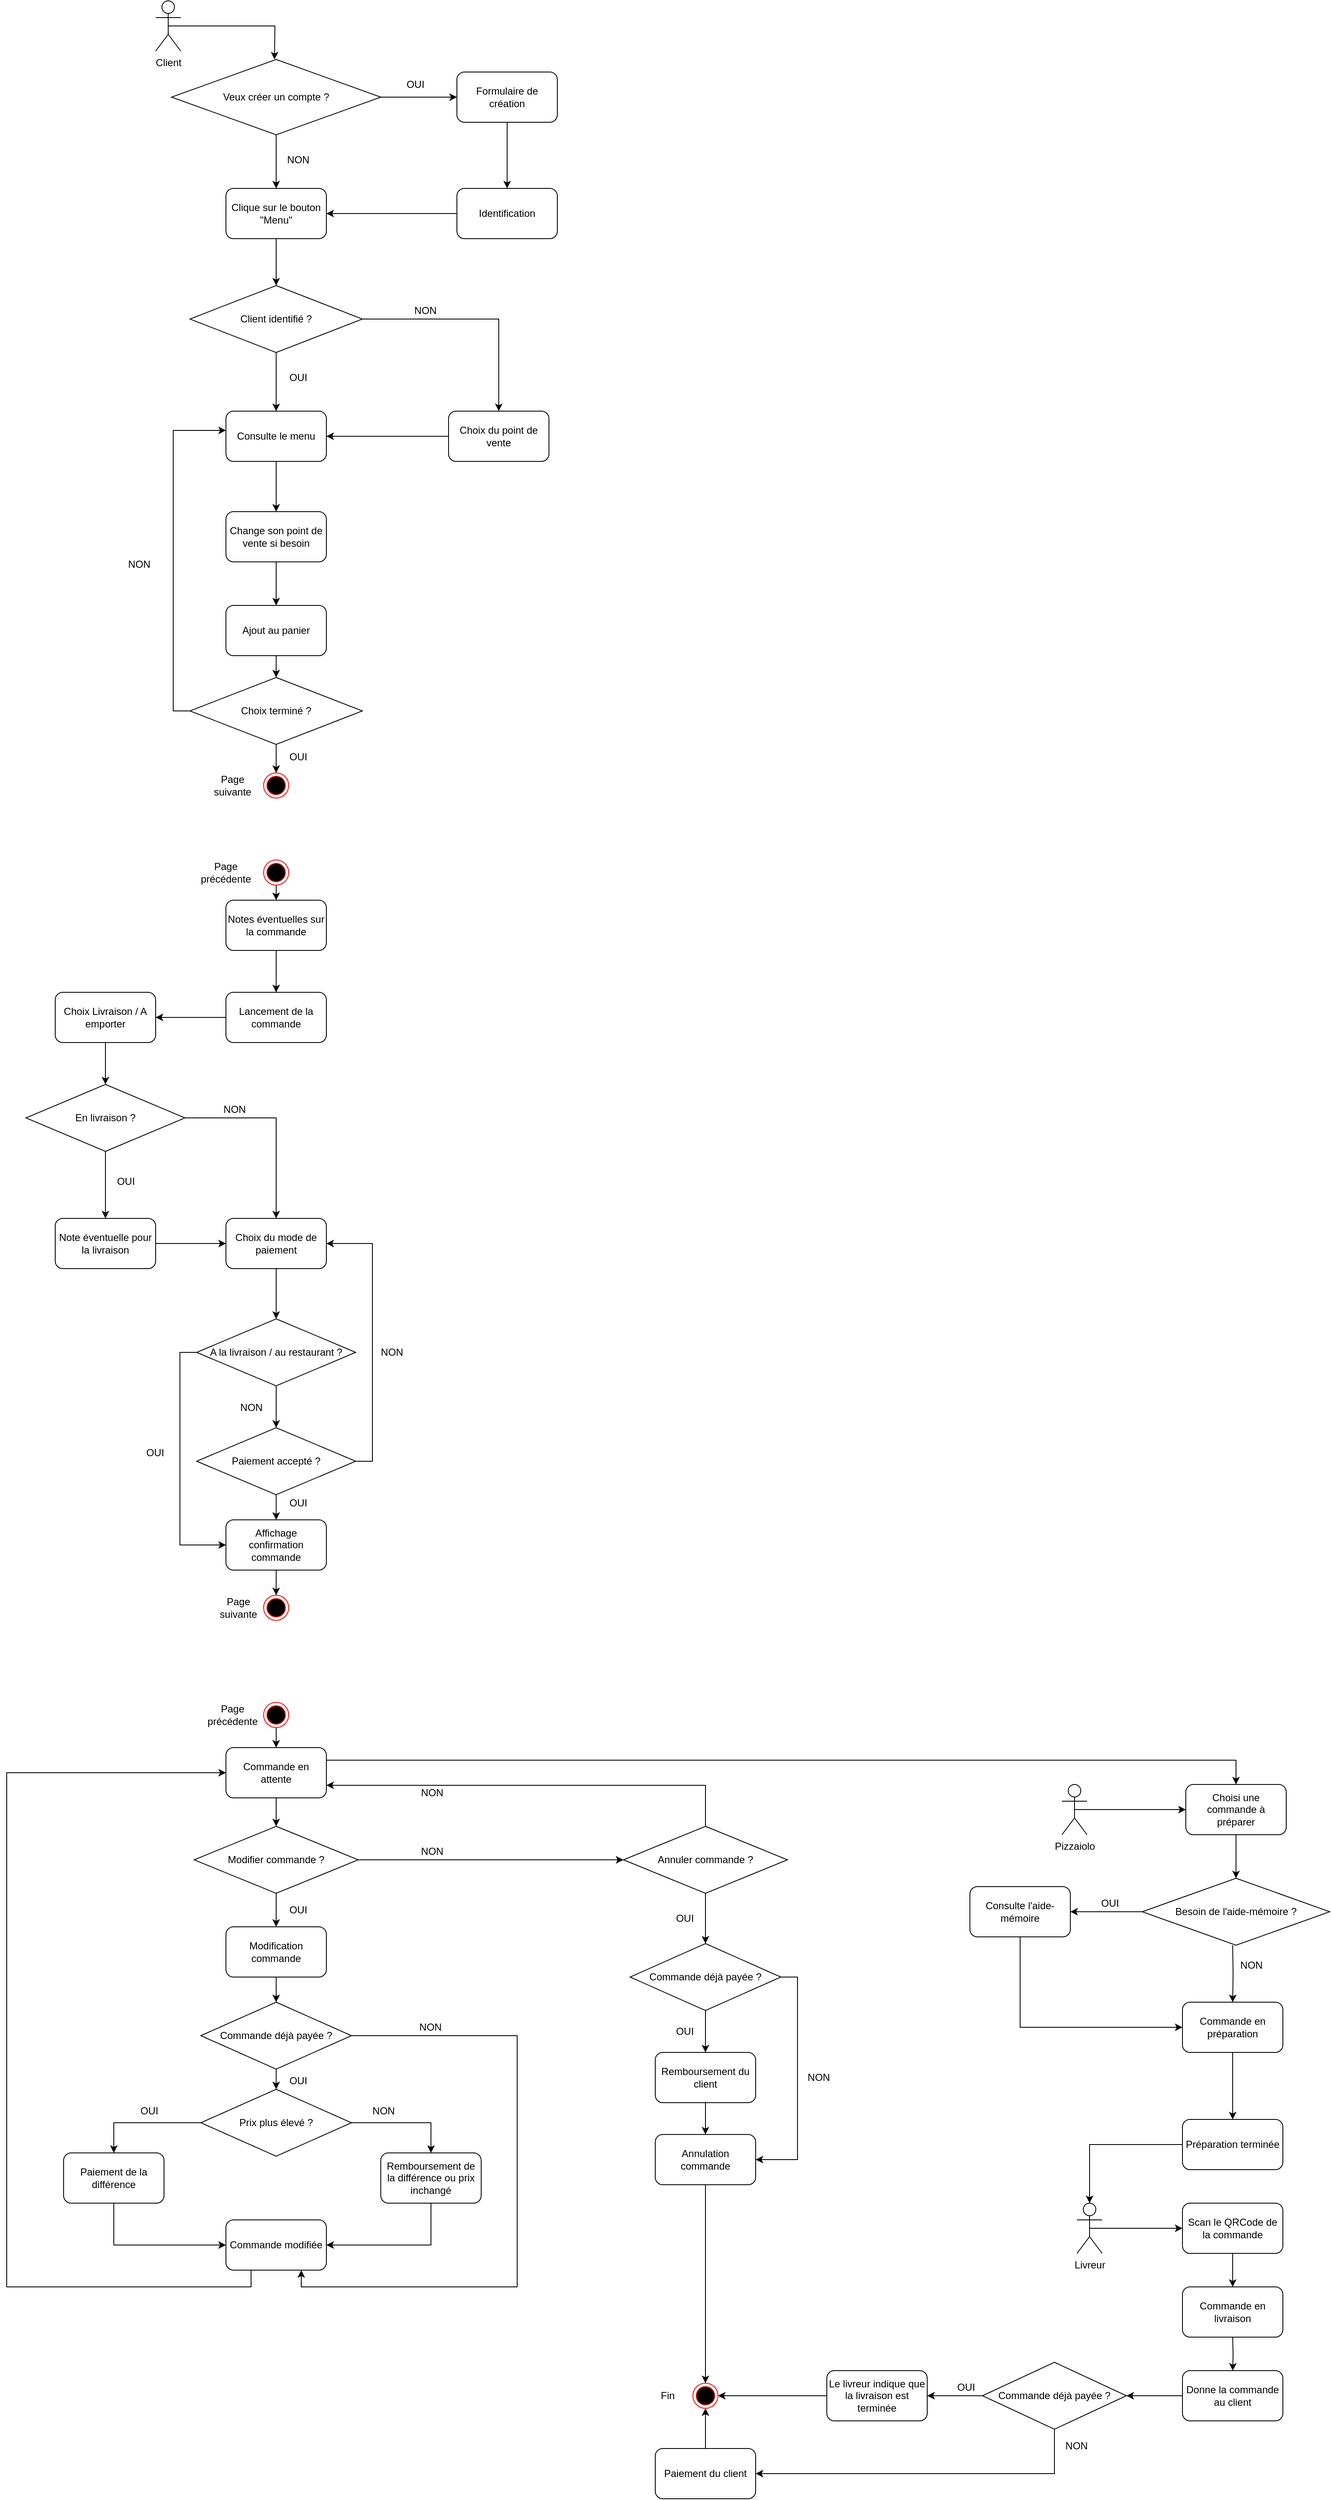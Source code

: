 <mxfile version="17.4.6" type="device"><diagram id="n0IiUN6rWZhKRWl7PbpP" name="Page-1"><mxGraphModel dx="1678" dy="2103" grid="1" gridSize="10" guides="1" tooltips="1" connect="1" arrows="1" fold="1" page="1" pageScale="1" pageWidth="827" pageHeight="1169" math="0" shadow="0"><root><mxCell id="0"/><mxCell id="1" parent="0"/><mxCell id="e_oXtsIyOzYuFIRw9-qw-7" style="edgeStyle=orthogonalEdgeStyle;rounded=0;orthogonalLoop=1;jettySize=auto;html=1;exitX=1;exitY=0.5;exitDx=0;exitDy=0;" edge="1" parent="1" source="e_oXtsIyOzYuFIRw9-qw-2" target="e_oXtsIyOzYuFIRw9-qw-6"><mxGeometry relative="1" as="geometry"/></mxCell><mxCell id="e_oXtsIyOzYuFIRw9-qw-274" style="edgeStyle=orthogonalEdgeStyle;rounded=0;orthogonalLoop=1;jettySize=auto;html=1;exitX=0.5;exitY=1;exitDx=0;exitDy=0;entryX=0.5;entryY=0;entryDx=0;entryDy=0;" edge="1" parent="1" source="e_oXtsIyOzYuFIRw9-qw-2" target="e_oXtsIyOzYuFIRw9-qw-273"><mxGeometry relative="1" as="geometry"/></mxCell><mxCell id="e_oXtsIyOzYuFIRw9-qw-2" value="Veux créer un compte ?" style="rhombus;whiteSpace=wrap;html=1;" vertex="1" parent="1"><mxGeometry x="287" y="-140" width="250" height="90" as="geometry"/></mxCell><mxCell id="e_oXtsIyOzYuFIRw9-qw-253" style="edgeStyle=orthogonalEdgeStyle;rounded=0;orthogonalLoop=1;jettySize=auto;html=1;exitX=0.5;exitY=0.5;exitDx=0;exitDy=0;exitPerimeter=0;" edge="1" parent="1" source="e_oXtsIyOzYuFIRw9-qw-3"><mxGeometry relative="1" as="geometry"><mxPoint x="410" y="-140" as="targetPoint"/></mxGeometry></mxCell><mxCell id="e_oXtsIyOzYuFIRw9-qw-3" value="Client" style="shape=umlActor;verticalLabelPosition=bottom;verticalAlign=top;html=1;" vertex="1" parent="1"><mxGeometry x="268" y="-210" width="30" height="60" as="geometry"/></mxCell><mxCell id="e_oXtsIyOzYuFIRw9-qw-256" style="edgeStyle=orthogonalEdgeStyle;rounded=0;orthogonalLoop=1;jettySize=auto;html=1;exitX=0.5;exitY=1;exitDx=0;exitDy=0;" edge="1" parent="1" source="e_oXtsIyOzYuFIRw9-qw-6" target="e_oXtsIyOzYuFIRw9-qw-255"><mxGeometry relative="1" as="geometry"/></mxCell><mxCell id="e_oXtsIyOzYuFIRw9-qw-6" value="Formulaire de création" style="rounded=1;whiteSpace=wrap;html=1;" vertex="1" parent="1"><mxGeometry x="628" y="-125" width="120" height="60" as="geometry"/></mxCell><mxCell id="e_oXtsIyOzYuFIRw9-qw-8" value="OUI" style="text;html=1;align=center;verticalAlign=middle;resizable=0;points=[];autosize=1;strokeColor=none;fillColor=none;" vertex="1" parent="1"><mxGeometry x="558" y="-120" width="40" height="20" as="geometry"/></mxCell><mxCell id="e_oXtsIyOzYuFIRw9-qw-10" value="NON" style="text;html=1;align=center;verticalAlign=middle;resizable=0;points=[];autosize=1;strokeColor=none;fillColor=none;" vertex="1" parent="1"><mxGeometry x="418" y="-30" width="40" height="20" as="geometry"/></mxCell><mxCell id="e_oXtsIyOzYuFIRw9-qw-279" style="edgeStyle=orthogonalEdgeStyle;rounded=0;orthogonalLoop=1;jettySize=auto;html=1;exitX=0.5;exitY=1;exitDx=0;exitDy=0;entryX=0.5;entryY=0;entryDx=0;entryDy=0;" edge="1" parent="1" source="e_oXtsIyOzYuFIRw9-qw-11" target="e_oXtsIyOzYuFIRw9-qw-269"><mxGeometry relative="1" as="geometry"/></mxCell><mxCell id="e_oXtsIyOzYuFIRw9-qw-11" value="Consulte le menu" style="rounded=1;whiteSpace=wrap;html=1;" vertex="1" parent="1"><mxGeometry x="352" y="280" width="120" height="60" as="geometry"/></mxCell><mxCell id="e_oXtsIyOzYuFIRw9-qw-16" style="edgeStyle=orthogonalEdgeStyle;rounded=0;orthogonalLoop=1;jettySize=auto;html=1;exitX=0.5;exitY=1;exitDx=0;exitDy=0;entryX=0.5;entryY=0;entryDx=0;entryDy=0;" edge="1" parent="1" source="e_oXtsIyOzYuFIRw9-qw-12" target="e_oXtsIyOzYuFIRw9-qw-15"><mxGeometry relative="1" as="geometry"/></mxCell><mxCell id="e_oXtsIyOzYuFIRw9-qw-12" value="Ajout au panier" style="rounded=1;whiteSpace=wrap;html=1;" vertex="1" parent="1"><mxGeometry x="352" y="512" width="120" height="60" as="geometry"/></mxCell><mxCell id="e_oXtsIyOzYuFIRw9-qw-203" style="edgeStyle=orthogonalEdgeStyle;rounded=0;orthogonalLoop=1;jettySize=auto;html=1;exitX=0;exitY=0.5;exitDx=0;exitDy=0;entryX=0;entryY=0.383;entryDx=0;entryDy=0;entryPerimeter=0;" edge="1" parent="1" source="e_oXtsIyOzYuFIRw9-qw-15" target="e_oXtsIyOzYuFIRw9-qw-11"><mxGeometry relative="1" as="geometry"/></mxCell><mxCell id="e_oXtsIyOzYuFIRw9-qw-291" style="edgeStyle=orthogonalEdgeStyle;rounded=0;orthogonalLoop=1;jettySize=auto;html=1;exitX=0.5;exitY=1;exitDx=0;exitDy=0;entryX=0.5;entryY=0;entryDx=0;entryDy=0;" edge="1" parent="1" source="e_oXtsIyOzYuFIRw9-qw-15" target="e_oXtsIyOzYuFIRw9-qw-290"><mxGeometry relative="1" as="geometry"/></mxCell><mxCell id="e_oXtsIyOzYuFIRw9-qw-15" value="Choix terminé ?" style="rhombus;whiteSpace=wrap;html=1;" vertex="1" parent="1"><mxGeometry x="309" y="598" width="206" height="80" as="geometry"/></mxCell><mxCell id="e_oXtsIyOzYuFIRw9-qw-18" value="NON" style="text;html=1;align=center;verticalAlign=middle;resizable=0;points=[];autosize=1;strokeColor=none;fillColor=none;" vertex="1" parent="1"><mxGeometry x="228" y="453" width="40" height="20" as="geometry"/></mxCell><mxCell id="e_oXtsIyOzYuFIRw9-qw-177" style="edgeStyle=orthogonalEdgeStyle;rounded=0;orthogonalLoop=1;jettySize=auto;html=1;exitX=0;exitY=0.5;exitDx=0;exitDy=0;entryX=1;entryY=0.5;entryDx=0;entryDy=0;" edge="1" parent="1" source="e_oXtsIyOzYuFIRw9-qw-20" target="e_oXtsIyOzYuFIRw9-qw-176"><mxGeometry relative="1" as="geometry"/></mxCell><mxCell id="e_oXtsIyOzYuFIRw9-qw-20" value="Lancement de la commande" style="rounded=1;whiteSpace=wrap;html=1;" vertex="1" parent="1"><mxGeometry x="352" y="974" width="120" height="60" as="geometry"/></mxCell><mxCell id="e_oXtsIyOzYuFIRw9-qw-211" style="edgeStyle=orthogonalEdgeStyle;rounded=0;orthogonalLoop=1;jettySize=auto;html=1;exitX=0.5;exitY=1;exitDx=0;exitDy=0;entryX=0.5;entryY=0;entryDx=0;entryDy=0;" edge="1" parent="1" source="e_oXtsIyOzYuFIRw9-qw-22" target="e_oXtsIyOzYuFIRw9-qw-191"><mxGeometry relative="1" as="geometry"/></mxCell><mxCell id="e_oXtsIyOzYuFIRw9-qw-22" value="Choix du mode de paiement" style="rounded=1;whiteSpace=wrap;html=1;" vertex="1" parent="1"><mxGeometry x="352" y="1244" width="120" height="60" as="geometry"/></mxCell><mxCell id="e_oXtsIyOzYuFIRw9-qw-185" style="edgeStyle=orthogonalEdgeStyle;rounded=0;orthogonalLoop=1;jettySize=auto;html=1;exitX=1;exitY=0.5;exitDx=0;exitDy=0;entryX=0;entryY=0.5;entryDx=0;entryDy=0;" edge="1" parent="1" source="e_oXtsIyOzYuFIRw9-qw-24" target="e_oXtsIyOzYuFIRw9-qw-22"><mxGeometry relative="1" as="geometry"/></mxCell><mxCell id="e_oXtsIyOzYuFIRw9-qw-24" value="Note éventuelle pour la livraison" style="rounded=1;whiteSpace=wrap;html=1;" vertex="1" parent="1"><mxGeometry x="148" y="1244" width="120" height="60" as="geometry"/></mxCell><mxCell id="e_oXtsIyOzYuFIRw9-qw-37" value="NON" style="text;html=1;align=center;verticalAlign=middle;resizable=0;points=[];autosize=1;strokeColor=none;fillColor=none;" vertex="1" parent="1"><mxGeometry x="576" y="2200" width="40" height="20" as="geometry"/></mxCell><mxCell id="e_oXtsIyOzYuFIRw9-qw-40" value="OUI" style="text;html=1;align=center;verticalAlign=middle;resizable=0;points=[];autosize=1;strokeColor=none;fillColor=none;" vertex="1" parent="1"><mxGeometry x="418" y="2264" width="40" height="20" as="geometry"/></mxCell><mxCell id="e_oXtsIyOzYuFIRw9-qw-452" style="edgeStyle=orthogonalEdgeStyle;rounded=0;orthogonalLoop=1;jettySize=auto;html=1;exitX=0.5;exitY=1;exitDx=0;exitDy=0;entryX=0.5;entryY=0;entryDx=0;entryDy=0;" edge="1" parent="1" source="e_oXtsIyOzYuFIRw9-qw-53" target="e_oXtsIyOzYuFIRw9-qw-450"><mxGeometry relative="1" as="geometry"/></mxCell><mxCell id="e_oXtsIyOzYuFIRw9-qw-53" value="Annulation commande" style="rounded=1;whiteSpace=wrap;html=1;" vertex="1" parent="1"><mxGeometry x="865" y="2338" width="120" height="60" as="geometry"/></mxCell><mxCell id="e_oXtsIyOzYuFIRw9-qw-57" value="NON" style="text;html=1;align=center;verticalAlign=middle;resizable=0;points=[];autosize=1;strokeColor=none;fillColor=none;" vertex="1" parent="1"><mxGeometry x="1040" y="2260" width="40" height="20" as="geometry"/></mxCell><mxCell id="e_oXtsIyOzYuFIRw9-qw-59" value="OUI" style="text;html=1;align=center;verticalAlign=middle;resizable=0;points=[];autosize=1;strokeColor=none;fillColor=none;" vertex="1" parent="1"><mxGeometry x="880" y="2070" width="40" height="20" as="geometry"/></mxCell><mxCell id="e_oXtsIyOzYuFIRw9-qw-60" value="OUI" style="text;html=1;align=center;verticalAlign=middle;resizable=0;points=[];autosize=1;strokeColor=none;fillColor=none;" vertex="1" parent="1"><mxGeometry x="418" y="683" width="40" height="20" as="geometry"/></mxCell><mxCell id="e_oXtsIyOzYuFIRw9-qw-231" style="edgeStyle=orthogonalEdgeStyle;rounded=0;orthogonalLoop=1;jettySize=auto;html=1;exitX=0.5;exitY=0.5;exitDx=0;exitDy=0;exitPerimeter=0;entryX=0;entryY=0.5;entryDx=0;entryDy=0;" edge="1" parent="1" source="e_oXtsIyOzYuFIRw9-qw-65" target="e_oXtsIyOzYuFIRw9-qw-74"><mxGeometry relative="1" as="geometry"/></mxCell><mxCell id="e_oXtsIyOzYuFIRw9-qw-65" value="Pizzaiolo" style="shape=umlActor;verticalLabelPosition=bottom;verticalAlign=top;html=1;outlineConnect=0;" vertex="1" parent="1"><mxGeometry x="1351" y="1920" width="30" height="60" as="geometry"/></mxCell><mxCell id="e_oXtsIyOzYuFIRw9-qw-233" style="edgeStyle=orthogonalEdgeStyle;rounded=0;orthogonalLoop=1;jettySize=auto;html=1;exitX=0.5;exitY=1;exitDx=0;exitDy=0;entryX=0.5;entryY=0;entryDx=0;entryDy=0;" edge="1" parent="1" source="e_oXtsIyOzYuFIRw9-qw-74" target="e_oXtsIyOzYuFIRw9-qw-76"><mxGeometry relative="1" as="geometry"/></mxCell><mxCell id="e_oXtsIyOzYuFIRw9-qw-74" value="Choisi une commande à préparer" style="rounded=1;whiteSpace=wrap;html=1;" vertex="1" parent="1"><mxGeometry x="1499" y="1920" width="120" height="60" as="geometry"/></mxCell><mxCell id="e_oXtsIyOzYuFIRw9-qw-83" style="edgeStyle=orthogonalEdgeStyle;rounded=0;orthogonalLoop=1;jettySize=auto;html=1;exitX=0.5;exitY=1;exitDx=0;exitDy=0;entryX=0.5;entryY=0;entryDx=0;entryDy=0;" edge="1" parent="1" target="e_oXtsIyOzYuFIRw9-qw-79"><mxGeometry relative="1" as="geometry"><mxPoint x="1555" y="2112" as="sourcePoint"/></mxGeometry></mxCell><mxCell id="e_oXtsIyOzYuFIRw9-qw-198" style="edgeStyle=orthogonalEdgeStyle;rounded=0;orthogonalLoop=1;jettySize=auto;html=1;exitX=0;exitY=0.5;exitDx=0;exitDy=0;" edge="1" parent="1" source="e_oXtsIyOzYuFIRw9-qw-76" target="e_oXtsIyOzYuFIRw9-qw-78"><mxGeometry relative="1" as="geometry"/></mxCell><mxCell id="e_oXtsIyOzYuFIRw9-qw-76" value="Besoin de l'aide-mémoire ?" style="rhombus;whiteSpace=wrap;html=1;" vertex="1" parent="1"><mxGeometry x="1447" y="2032" width="224" height="80" as="geometry"/></mxCell><mxCell id="e_oXtsIyOzYuFIRw9-qw-82" style="edgeStyle=orthogonalEdgeStyle;rounded=0;orthogonalLoop=1;jettySize=auto;html=1;exitX=0.5;exitY=1;exitDx=0;exitDy=0;entryX=0;entryY=0.5;entryDx=0;entryDy=0;" edge="1" parent="1" source="e_oXtsIyOzYuFIRw9-qw-78" target="e_oXtsIyOzYuFIRw9-qw-79"><mxGeometry relative="1" as="geometry"/></mxCell><mxCell id="e_oXtsIyOzYuFIRw9-qw-78" value="Consulte l'aide-mémoire" style="rounded=1;whiteSpace=wrap;html=1;" vertex="1" parent="1"><mxGeometry x="1241" y="2042" width="120" height="60" as="geometry"/></mxCell><mxCell id="e_oXtsIyOzYuFIRw9-qw-86" style="edgeStyle=orthogonalEdgeStyle;rounded=0;orthogonalLoop=1;jettySize=auto;html=1;exitX=0.5;exitY=1;exitDx=0;exitDy=0;entryX=0.5;entryY=0;entryDx=0;entryDy=0;" edge="1" parent="1" source="e_oXtsIyOzYuFIRw9-qw-79" target="e_oXtsIyOzYuFIRw9-qw-85"><mxGeometry relative="1" as="geometry"/></mxCell><mxCell id="e_oXtsIyOzYuFIRw9-qw-79" value="Commande en préparation" style="rounded=1;whiteSpace=wrap;html=1;" vertex="1" parent="1"><mxGeometry x="1495" y="2180" width="120" height="60" as="geometry"/></mxCell><mxCell id="e_oXtsIyOzYuFIRw9-qw-81" value="OUI" style="text;html=1;align=center;verticalAlign=middle;resizable=0;points=[];autosize=1;strokeColor=none;fillColor=none;" vertex="1" parent="1"><mxGeometry x="1388" y="2052" width="40" height="20" as="geometry"/></mxCell><mxCell id="e_oXtsIyOzYuFIRw9-qw-84" value="NON" style="text;html=1;align=center;verticalAlign=middle;resizable=0;points=[];autosize=1;strokeColor=none;fillColor=none;" vertex="1" parent="1"><mxGeometry x="1557" y="2126" width="40" height="20" as="geometry"/></mxCell><mxCell id="e_oXtsIyOzYuFIRw9-qw-235" style="edgeStyle=orthogonalEdgeStyle;rounded=0;orthogonalLoop=1;jettySize=auto;html=1;exitX=0;exitY=0.5;exitDx=0;exitDy=0;entryX=0.5;entryY=0;entryDx=0;entryDy=0;entryPerimeter=0;" edge="1" parent="1" source="e_oXtsIyOzYuFIRw9-qw-85" target="e_oXtsIyOzYuFIRw9-qw-87"><mxGeometry relative="1" as="geometry"/></mxCell><mxCell id="e_oXtsIyOzYuFIRw9-qw-85" value="Préparation terminée" style="rounded=1;whiteSpace=wrap;html=1;" vertex="1" parent="1"><mxGeometry x="1495" y="2320" width="120" height="60" as="geometry"/></mxCell><mxCell id="e_oXtsIyOzYuFIRw9-qw-237" style="edgeStyle=orthogonalEdgeStyle;rounded=0;orthogonalLoop=1;jettySize=auto;html=1;exitX=0.5;exitY=0.5;exitDx=0;exitDy=0;exitPerimeter=0;entryX=0;entryY=0.5;entryDx=0;entryDy=0;" edge="1" parent="1" source="e_oXtsIyOzYuFIRw9-qw-87" target="e_oXtsIyOzYuFIRw9-qw-89"><mxGeometry relative="1" as="geometry"/></mxCell><mxCell id="e_oXtsIyOzYuFIRw9-qw-87" value="Livreur" style="shape=umlActor;verticalLabelPosition=bottom;verticalAlign=top;html=1;outlineConnect=0;" vertex="1" parent="1"><mxGeometry x="1369" y="2420" width="30" height="60" as="geometry"/></mxCell><mxCell id="e_oXtsIyOzYuFIRw9-qw-92" style="edgeStyle=orthogonalEdgeStyle;rounded=0;orthogonalLoop=1;jettySize=auto;html=1;exitX=0.5;exitY=1;exitDx=0;exitDy=0;entryX=0.5;entryY=0;entryDx=0;entryDy=0;" edge="1" parent="1" source="e_oXtsIyOzYuFIRw9-qw-89" target="e_oXtsIyOzYuFIRw9-qw-91"><mxGeometry relative="1" as="geometry"/></mxCell><mxCell id="e_oXtsIyOzYuFIRw9-qw-89" value="Scan le QRCode de la commande" style="rounded=1;whiteSpace=wrap;html=1;" vertex="1" parent="1"><mxGeometry x="1495" y="2420" width="120" height="60" as="geometry"/></mxCell><mxCell id="e_oXtsIyOzYuFIRw9-qw-96" style="edgeStyle=orthogonalEdgeStyle;rounded=0;orthogonalLoop=1;jettySize=auto;html=1;exitX=0.5;exitY=1;exitDx=0;exitDy=0;entryX=0.5;entryY=0;entryDx=0;entryDy=0;" edge="1" parent="1" target="e_oXtsIyOzYuFIRw9-qw-95"><mxGeometry relative="1" as="geometry"><mxPoint x="1555" y="2580" as="sourcePoint"/></mxGeometry></mxCell><mxCell id="e_oXtsIyOzYuFIRw9-qw-91" value="Commande en livraison" style="rounded=1;whiteSpace=wrap;html=1;" vertex="1" parent="1"><mxGeometry x="1495" y="2520" width="120" height="60" as="geometry"/></mxCell><mxCell id="e_oXtsIyOzYuFIRw9-qw-447" style="edgeStyle=orthogonalEdgeStyle;rounded=0;orthogonalLoop=1;jettySize=auto;html=1;exitX=0;exitY=0.5;exitDx=0;exitDy=0;entryX=1;entryY=0.5;entryDx=0;entryDy=0;" edge="1" parent="1" source="e_oXtsIyOzYuFIRw9-qw-95" target="e_oXtsIyOzYuFIRw9-qw-446"><mxGeometry relative="1" as="geometry"/></mxCell><mxCell id="e_oXtsIyOzYuFIRw9-qw-95" value="Donne la commande au client" style="rounded=1;whiteSpace=wrap;html=1;" vertex="1" parent="1"><mxGeometry x="1495" y="2620" width="120" height="60" as="geometry"/></mxCell><mxCell id="e_oXtsIyOzYuFIRw9-qw-102" value="OUI" style="text;html=1;align=center;verticalAlign=middle;resizable=0;points=[];autosize=1;strokeColor=none;fillColor=none;" vertex="1" parent="1"><mxGeometry x="1216" y="2630" width="40" height="20" as="geometry"/></mxCell><mxCell id="e_oXtsIyOzYuFIRw9-qw-104" value="NON" style="text;html=1;align=center;verticalAlign=middle;resizable=0;points=[];autosize=1;strokeColor=none;fillColor=none;" vertex="1" parent="1"><mxGeometry x="1348" y="2700" width="40" height="20" as="geometry"/></mxCell><mxCell id="e_oXtsIyOzYuFIRw9-qw-226" style="edgeStyle=orthogonalEdgeStyle;rounded=0;orthogonalLoop=1;jettySize=auto;html=1;exitX=1;exitY=0.5;exitDx=0;exitDy=0;entryX=1;entryY=0.5;entryDx=0;entryDy=0;" edge="1" parent="1" source="e_oXtsIyOzYuFIRw9-qw-106" target="e_oXtsIyOzYuFIRw9-qw-22"><mxGeometry relative="1" as="geometry"/></mxCell><mxCell id="e_oXtsIyOzYuFIRw9-qw-283" style="edgeStyle=orthogonalEdgeStyle;rounded=0;orthogonalLoop=1;jettySize=auto;html=1;exitX=0.5;exitY=1;exitDx=0;exitDy=0;entryX=0.5;entryY=0;entryDx=0;entryDy=0;" edge="1" parent="1" source="e_oXtsIyOzYuFIRw9-qw-106" target="e_oXtsIyOzYuFIRw9-qw-282"><mxGeometry relative="1" as="geometry"/></mxCell><mxCell id="e_oXtsIyOzYuFIRw9-qw-106" value="Paiement accepté ?" style="rhombus;whiteSpace=wrap;html=1;" vertex="1" parent="1"><mxGeometry x="317" y="1494" width="190" height="80" as="geometry"/></mxCell><mxCell id="e_oXtsIyOzYuFIRw9-qw-112" value="OUI" style="text;html=1;align=center;verticalAlign=middle;resizable=0;points=[];autosize=1;strokeColor=none;fillColor=none;" vertex="1" parent="1"><mxGeometry x="418" y="1574" width="40" height="20" as="geometry"/></mxCell><mxCell id="e_oXtsIyOzYuFIRw9-qw-114" value="NON" style="text;html=1;align=center;verticalAlign=middle;resizable=0;points=[];autosize=1;strokeColor=none;fillColor=none;" vertex="1" parent="1"><mxGeometry x="362" y="1460" width="40" height="20" as="geometry"/></mxCell><mxCell id="e_oXtsIyOzYuFIRw9-qw-159" value="OUI" style="text;html=1;align=center;verticalAlign=middle;resizable=0;points=[];autosize=1;strokeColor=none;fillColor=none;" vertex="1" parent="1"><mxGeometry x="880" y="2205" width="40" height="20" as="geometry"/></mxCell><mxCell id="e_oXtsIyOzYuFIRw9-qw-160" value="NON" style="text;html=1;align=center;verticalAlign=middle;resizable=0;points=[];autosize=1;strokeColor=none;fillColor=none;" vertex="1" parent="1"><mxGeometry x="578" y="1920" width="40" height="20" as="geometry"/></mxCell><mxCell id="e_oXtsIyOzYuFIRw9-qw-175" style="edgeStyle=orthogonalEdgeStyle;rounded=0;orthogonalLoop=1;jettySize=auto;html=1;exitX=0.5;exitY=1;exitDx=0;exitDy=0;entryX=0.5;entryY=0;entryDx=0;entryDy=0;" edge="1" parent="1" source="e_oXtsIyOzYuFIRw9-qw-173"><mxGeometry relative="1" as="geometry"><mxPoint x="412" y="974" as="targetPoint"/></mxGeometry></mxCell><mxCell id="e_oXtsIyOzYuFIRw9-qw-173" value="Notes éventuelles sur la commande" style="rounded=1;whiteSpace=wrap;html=1;" vertex="1" parent="1"><mxGeometry x="352" y="864" width="120" height="60" as="geometry"/></mxCell><mxCell id="e_oXtsIyOzYuFIRw9-qw-179" style="edgeStyle=orthogonalEdgeStyle;rounded=0;orthogonalLoop=1;jettySize=auto;html=1;exitX=0.5;exitY=1;exitDx=0;exitDy=0;entryX=0.5;entryY=0;entryDx=0;entryDy=0;" edge="1" parent="1" source="e_oXtsIyOzYuFIRw9-qw-176" target="e_oXtsIyOzYuFIRw9-qw-178"><mxGeometry relative="1" as="geometry"/></mxCell><mxCell id="e_oXtsIyOzYuFIRw9-qw-176" value="Choix Livraison / A emporter" style="rounded=1;whiteSpace=wrap;html=1;" vertex="1" parent="1"><mxGeometry x="148" y="974" width="120" height="60" as="geometry"/></mxCell><mxCell id="e_oXtsIyOzYuFIRw9-qw-180" style="edgeStyle=orthogonalEdgeStyle;rounded=0;orthogonalLoop=1;jettySize=auto;html=1;exitX=0.5;exitY=1;exitDx=0;exitDy=0;entryX=0.5;entryY=0;entryDx=0;entryDy=0;" edge="1" parent="1" source="e_oXtsIyOzYuFIRw9-qw-178" target="e_oXtsIyOzYuFIRw9-qw-24"><mxGeometry relative="1" as="geometry"/></mxCell><mxCell id="e_oXtsIyOzYuFIRw9-qw-183" style="edgeStyle=orthogonalEdgeStyle;rounded=0;orthogonalLoop=1;jettySize=auto;html=1;exitX=1;exitY=0.5;exitDx=0;exitDy=0;entryX=0.5;entryY=0;entryDx=0;entryDy=0;" edge="1" parent="1" source="e_oXtsIyOzYuFIRw9-qw-178" target="e_oXtsIyOzYuFIRw9-qw-22"><mxGeometry relative="1" as="geometry"/></mxCell><mxCell id="e_oXtsIyOzYuFIRw9-qw-178" value="En livraison ?" style="rhombus;whiteSpace=wrap;html=1;" vertex="1" parent="1"><mxGeometry x="113" y="1084" width="190" height="80" as="geometry"/></mxCell><mxCell id="e_oXtsIyOzYuFIRw9-qw-181" value="OUI" style="text;html=1;align=center;verticalAlign=middle;resizable=0;points=[];autosize=1;strokeColor=none;fillColor=none;" vertex="1" parent="1"><mxGeometry x="212" y="1190" width="40" height="20" as="geometry"/></mxCell><mxCell id="e_oXtsIyOzYuFIRw9-qw-184" value="NON" style="text;html=1;align=center;verticalAlign=middle;resizable=0;points=[];autosize=1;strokeColor=none;fillColor=none;" vertex="1" parent="1"><mxGeometry x="342" y="1104" width="40" height="20" as="geometry"/></mxCell><mxCell id="e_oXtsIyOzYuFIRw9-qw-220" style="edgeStyle=orthogonalEdgeStyle;rounded=0;orthogonalLoop=1;jettySize=auto;html=1;exitX=0.5;exitY=1;exitDx=0;exitDy=0;entryX=0.5;entryY=0;entryDx=0;entryDy=0;" edge="1" parent="1" source="e_oXtsIyOzYuFIRw9-qw-191" target="e_oXtsIyOzYuFIRw9-qw-106"><mxGeometry relative="1" as="geometry"/></mxCell><mxCell id="e_oXtsIyOzYuFIRw9-qw-284" style="edgeStyle=orthogonalEdgeStyle;rounded=0;orthogonalLoop=1;jettySize=auto;html=1;exitX=0;exitY=0.5;exitDx=0;exitDy=0;entryX=0;entryY=0.5;entryDx=0;entryDy=0;" edge="1" parent="1" source="e_oXtsIyOzYuFIRw9-qw-191" target="e_oXtsIyOzYuFIRw9-qw-282"><mxGeometry relative="1" as="geometry"/></mxCell><mxCell id="e_oXtsIyOzYuFIRw9-qw-191" value="A la livraison / au restaurant ?" style="rhombus;whiteSpace=wrap;html=1;" vertex="1" parent="1"><mxGeometry x="317" y="1364" width="190" height="80" as="geometry"/></mxCell><mxCell id="e_oXtsIyOzYuFIRw9-qw-195" value="NON" style="text;html=1;align=center;verticalAlign=middle;resizable=0;points=[];autosize=1;strokeColor=none;fillColor=none;" vertex="1" parent="1"><mxGeometry x="530" y="1394" width="40" height="20" as="geometry"/></mxCell><mxCell id="e_oXtsIyOzYuFIRw9-qw-196" value="OUI" style="text;html=1;align=center;verticalAlign=middle;resizable=0;points=[];autosize=1;strokeColor=none;fillColor=none;" vertex="1" parent="1"><mxGeometry x="247" y="1514" width="40" height="20" as="geometry"/></mxCell><mxCell id="e_oXtsIyOzYuFIRw9-qw-408" style="edgeStyle=orthogonalEdgeStyle;rounded=0;orthogonalLoop=1;jettySize=auto;html=1;exitX=0.5;exitY=1;exitDx=0;exitDy=0;" edge="1" parent="1" source="e_oXtsIyOzYuFIRw9-qw-223" target="e_oXtsIyOzYuFIRw9-qw-407"><mxGeometry relative="1" as="geometry"/></mxCell><mxCell id="e_oXtsIyOzYuFIRw9-qw-441" style="edgeStyle=orthogonalEdgeStyle;rounded=0;orthogonalLoop=1;jettySize=auto;html=1;exitX=1;exitY=0.25;exitDx=0;exitDy=0;entryX=0.5;entryY=0;entryDx=0;entryDy=0;" edge="1" parent="1" source="e_oXtsIyOzYuFIRw9-qw-223" target="e_oXtsIyOzYuFIRw9-qw-74"><mxGeometry relative="1" as="geometry"/></mxCell><mxCell id="e_oXtsIyOzYuFIRw9-qw-223" value="Commande en attente" style="rounded=1;whiteSpace=wrap;html=1;" vertex="1" parent="1"><mxGeometry x="352" y="1876" width="120" height="60" as="geometry"/></mxCell><mxCell id="e_oXtsIyOzYuFIRw9-qw-276" style="edgeStyle=orthogonalEdgeStyle;rounded=0;orthogonalLoop=1;jettySize=auto;html=1;exitX=0;exitY=0.5;exitDx=0;exitDy=0;" edge="1" parent="1" source="e_oXtsIyOzYuFIRw9-qw-255" target="e_oXtsIyOzYuFIRw9-qw-273"><mxGeometry relative="1" as="geometry"/></mxCell><mxCell id="e_oXtsIyOzYuFIRw9-qw-255" value="Identification" style="rounded=1;whiteSpace=wrap;html=1;" vertex="1" parent="1"><mxGeometry x="628" y="14" width="120" height="60" as="geometry"/></mxCell><mxCell id="e_oXtsIyOzYuFIRw9-qw-278" style="edgeStyle=orthogonalEdgeStyle;rounded=0;orthogonalLoop=1;jettySize=auto;html=1;exitX=0.5;exitY=1;exitDx=0;exitDy=0;entryX=0.5;entryY=0;entryDx=0;entryDy=0;" edge="1" parent="1" source="e_oXtsIyOzYuFIRw9-qw-261" target="e_oXtsIyOzYuFIRw9-qw-11"><mxGeometry relative="1" as="geometry"/></mxCell><mxCell id="e_oXtsIyOzYuFIRw9-qw-280" style="edgeStyle=orthogonalEdgeStyle;rounded=0;orthogonalLoop=1;jettySize=auto;html=1;exitX=1;exitY=0.5;exitDx=0;exitDy=0;entryX=0.5;entryY=0;entryDx=0;entryDy=0;" edge="1" parent="1" source="e_oXtsIyOzYuFIRw9-qw-261" target="e_oXtsIyOzYuFIRw9-qw-264"><mxGeometry relative="1" as="geometry"/></mxCell><mxCell id="e_oXtsIyOzYuFIRw9-qw-261" value="Client identifié ?" style="rhombus;whiteSpace=wrap;html=1;" vertex="1" parent="1"><mxGeometry x="309" y="130" width="206" height="80" as="geometry"/></mxCell><mxCell id="e_oXtsIyOzYuFIRw9-qw-281" style="edgeStyle=orthogonalEdgeStyle;rounded=0;orthogonalLoop=1;jettySize=auto;html=1;exitX=0;exitY=0.5;exitDx=0;exitDy=0;entryX=1;entryY=0.5;entryDx=0;entryDy=0;" edge="1" parent="1" source="e_oXtsIyOzYuFIRw9-qw-264" target="e_oXtsIyOzYuFIRw9-qw-11"><mxGeometry relative="1" as="geometry"/></mxCell><mxCell id="e_oXtsIyOzYuFIRw9-qw-264" value="Choix du point de vente" style="rounded=1;whiteSpace=wrap;html=1;" vertex="1" parent="1"><mxGeometry x="618" y="280" width="120" height="60" as="geometry"/></mxCell><mxCell id="e_oXtsIyOzYuFIRw9-qw-266" value="NON" style="text;html=1;align=center;verticalAlign=middle;resizable=0;points=[];autosize=1;strokeColor=none;fillColor=none;" vertex="1" parent="1"><mxGeometry x="570" y="150" width="40" height="20" as="geometry"/></mxCell><mxCell id="e_oXtsIyOzYuFIRw9-qw-268" value="OUI" style="text;html=1;align=center;verticalAlign=middle;resizable=0;points=[];autosize=1;strokeColor=none;fillColor=none;" vertex="1" parent="1"><mxGeometry x="418" y="230" width="40" height="20" as="geometry"/></mxCell><mxCell id="e_oXtsIyOzYuFIRw9-qw-271" style="edgeStyle=orthogonalEdgeStyle;rounded=0;orthogonalLoop=1;jettySize=auto;html=1;exitX=0.5;exitY=1;exitDx=0;exitDy=0;entryX=0.5;entryY=0;entryDx=0;entryDy=0;" edge="1" parent="1" source="e_oXtsIyOzYuFIRw9-qw-269" target="e_oXtsIyOzYuFIRw9-qw-12"><mxGeometry relative="1" as="geometry"/></mxCell><mxCell id="e_oXtsIyOzYuFIRw9-qw-269" value="Change son point de vente si besoin" style="rounded=1;whiteSpace=wrap;html=1;" vertex="1" parent="1"><mxGeometry x="352" y="400" width="120" height="60" as="geometry"/></mxCell><mxCell id="e_oXtsIyOzYuFIRw9-qw-277" style="edgeStyle=orthogonalEdgeStyle;rounded=0;orthogonalLoop=1;jettySize=auto;html=1;exitX=0.5;exitY=1;exitDx=0;exitDy=0;" edge="1" parent="1" source="e_oXtsIyOzYuFIRw9-qw-273" target="e_oXtsIyOzYuFIRw9-qw-261"><mxGeometry relative="1" as="geometry"/></mxCell><mxCell id="e_oXtsIyOzYuFIRw9-qw-273" value="Clique sur le bouton &quot;Menu&quot;" style="rounded=1;whiteSpace=wrap;html=1;" vertex="1" parent="1"><mxGeometry x="352" y="14" width="120" height="60" as="geometry"/></mxCell><mxCell id="e_oXtsIyOzYuFIRw9-qw-299" style="edgeStyle=orthogonalEdgeStyle;rounded=0;orthogonalLoop=1;jettySize=auto;html=1;exitX=0.5;exitY=1;exitDx=0;exitDy=0;entryX=0.5;entryY=0;entryDx=0;entryDy=0;" edge="1" parent="1" source="e_oXtsIyOzYuFIRw9-qw-282" target="e_oXtsIyOzYuFIRw9-qw-297"><mxGeometry relative="1" as="geometry"/></mxCell><mxCell id="e_oXtsIyOzYuFIRw9-qw-282" value="Affichage confirmation commande" style="rounded=1;whiteSpace=wrap;html=1;" vertex="1" parent="1"><mxGeometry x="352" y="1604" width="120" height="60" as="geometry"/></mxCell><mxCell id="e_oXtsIyOzYuFIRw9-qw-290" value="" style="ellipse;html=1;shape=endState;fillColor=#000000;strokeColor=#ff0000;" vertex="1" parent="1"><mxGeometry x="397" y="712" width="30" height="30" as="geometry"/></mxCell><mxCell id="e_oXtsIyOzYuFIRw9-qw-292" value="Page suivante" style="text;html=1;strokeColor=none;fillColor=none;align=center;verticalAlign=middle;whiteSpace=wrap;rounded=0;" vertex="1" parent="1"><mxGeometry x="330" y="712" width="60" height="30" as="geometry"/></mxCell><mxCell id="e_oXtsIyOzYuFIRw9-qw-296" style="edgeStyle=orthogonalEdgeStyle;rounded=0;orthogonalLoop=1;jettySize=auto;html=1;exitX=0.5;exitY=1;exitDx=0;exitDy=0;entryX=0.5;entryY=0;entryDx=0;entryDy=0;" edge="1" parent="1" source="e_oXtsIyOzYuFIRw9-qw-294" target="e_oXtsIyOzYuFIRw9-qw-173"><mxGeometry relative="1" as="geometry"/></mxCell><mxCell id="e_oXtsIyOzYuFIRw9-qw-294" value="" style="ellipse;html=1;shape=endState;fillColor=#000000;strokeColor=#ff0000;" vertex="1" parent="1"><mxGeometry x="397" y="816" width="30" height="30" as="geometry"/></mxCell><mxCell id="e_oXtsIyOzYuFIRw9-qw-295" value="Page précédente" style="text;html=1;strokeColor=none;fillColor=none;align=center;verticalAlign=middle;whiteSpace=wrap;rounded=0;" vertex="1" parent="1"><mxGeometry x="322" y="816" width="60" height="30" as="geometry"/></mxCell><mxCell id="e_oXtsIyOzYuFIRw9-qw-297" value="" style="ellipse;html=1;shape=endState;fillColor=#000000;strokeColor=#ff0000;" vertex="1" parent="1"><mxGeometry x="397" y="1694" width="30" height="30" as="geometry"/></mxCell><mxCell id="e_oXtsIyOzYuFIRw9-qw-298" value="Page suivante" style="text;html=1;strokeColor=none;fillColor=none;align=center;verticalAlign=middle;whiteSpace=wrap;rounded=0;" vertex="1" parent="1"><mxGeometry x="337" y="1694" width="60" height="30" as="geometry"/></mxCell><mxCell id="e_oXtsIyOzYuFIRw9-qw-303" value="" style="edgeStyle=orthogonalEdgeStyle;rounded=0;orthogonalLoop=1;jettySize=auto;html=1;" edge="1" parent="1" source="e_oXtsIyOzYuFIRw9-qw-302" target="e_oXtsIyOzYuFIRw9-qw-223"><mxGeometry relative="1" as="geometry"/></mxCell><mxCell id="e_oXtsIyOzYuFIRw9-qw-302" value="" style="ellipse;html=1;shape=endState;fillColor=#000000;strokeColor=#ff0000;" vertex="1" parent="1"><mxGeometry x="397" y="1822" width="30" height="30" as="geometry"/></mxCell><mxCell id="e_oXtsIyOzYuFIRw9-qw-304" value="Page précédente" style="text;html=1;strokeColor=none;fillColor=none;align=center;verticalAlign=middle;whiteSpace=wrap;rounded=0;" vertex="1" parent="1"><mxGeometry x="330" y="1822" width="60" height="30" as="geometry"/></mxCell><mxCell id="e_oXtsIyOzYuFIRw9-qw-305" value="Fin" style="text;html=1;strokeColor=none;fillColor=none;align=center;verticalAlign=middle;whiteSpace=wrap;rounded=0;" vertex="1" parent="1"><mxGeometry x="850" y="2635" width="60" height="30" as="geometry"/></mxCell><mxCell id="e_oXtsIyOzYuFIRw9-qw-422" style="edgeStyle=orthogonalEdgeStyle;rounded=0;orthogonalLoop=1;jettySize=auto;html=1;exitX=0.5;exitY=1;exitDx=0;exitDy=0;entryX=0;entryY=0.5;entryDx=0;entryDy=0;" edge="1" parent="1" source="e_oXtsIyOzYuFIRw9-qw-308" target="e_oXtsIyOzYuFIRw9-qw-421"><mxGeometry relative="1" as="geometry"/></mxCell><mxCell id="e_oXtsIyOzYuFIRw9-qw-308" value="Paiement de la différence" style="rounded=1;whiteSpace=wrap;html=1;" vertex="1" parent="1"><mxGeometry x="158" y="2360" width="120" height="60" as="geometry"/></mxCell><mxCell id="e_oXtsIyOzYuFIRw9-qw-443" style="edgeStyle=orthogonalEdgeStyle;rounded=0;orthogonalLoop=1;jettySize=auto;html=1;exitX=0.5;exitY=1;exitDx=0;exitDy=0;entryX=0.5;entryY=0;entryDx=0;entryDy=0;" edge="1" parent="1" source="e_oXtsIyOzYuFIRw9-qw-311" target="e_oXtsIyOzYuFIRw9-qw-53"><mxGeometry relative="1" as="geometry"/></mxCell><mxCell id="e_oXtsIyOzYuFIRw9-qw-311" value="Remboursement du client" style="rounded=1;whiteSpace=wrap;html=1;" vertex="1" parent="1"><mxGeometry x="865" y="2240" width="120" height="60" as="geometry"/></mxCell><mxCell id="e_oXtsIyOzYuFIRw9-qw-423" style="edgeStyle=orthogonalEdgeStyle;rounded=0;orthogonalLoop=1;jettySize=auto;html=1;exitX=0.5;exitY=1;exitDx=0;exitDy=0;entryX=1;entryY=0.5;entryDx=0;entryDy=0;" edge="1" parent="1" source="e_oXtsIyOzYuFIRw9-qw-317" target="e_oXtsIyOzYuFIRw9-qw-421"><mxGeometry relative="1" as="geometry"/></mxCell><mxCell id="e_oXtsIyOzYuFIRw9-qw-317" value="Remboursement de la différence ou prix inchangé" style="rounded=1;whiteSpace=wrap;html=1;" vertex="1" parent="1"><mxGeometry x="537" y="2360" width="120" height="60" as="geometry"/></mxCell><mxCell id="e_oXtsIyOzYuFIRw9-qw-320" value="OUI" style="text;html=1;align=center;verticalAlign=middle;resizable=0;points=[];autosize=1;strokeColor=none;fillColor=none;" vertex="1" parent="1"><mxGeometry x="240" y="2300" width="40" height="20" as="geometry"/></mxCell><mxCell id="e_oXtsIyOzYuFIRw9-qw-321" value="NON" style="text;html=1;align=center;verticalAlign=middle;resizable=0;points=[];autosize=1;strokeColor=none;fillColor=none;" vertex="1" parent="1"><mxGeometry x="520" y="2300" width="40" height="20" as="geometry"/></mxCell><mxCell id="e_oXtsIyOzYuFIRw9-qw-411" style="edgeStyle=orthogonalEdgeStyle;rounded=0;orthogonalLoop=1;jettySize=auto;html=1;exitX=0.5;exitY=1;exitDx=0;exitDy=0;entryX=0.5;entryY=0;entryDx=0;entryDy=0;" edge="1" parent="1" source="e_oXtsIyOzYuFIRw9-qw-407" target="e_oXtsIyOzYuFIRw9-qw-410"><mxGeometry relative="1" as="geometry"/></mxCell><mxCell id="e_oXtsIyOzYuFIRw9-qw-426" style="edgeStyle=orthogonalEdgeStyle;rounded=0;orthogonalLoop=1;jettySize=auto;html=1;exitX=1;exitY=0.5;exitDx=0;exitDy=0;entryX=0;entryY=0.5;entryDx=0;entryDy=0;" edge="1" parent="1" source="e_oXtsIyOzYuFIRw9-qw-407" target="e_oXtsIyOzYuFIRw9-qw-425"><mxGeometry relative="1" as="geometry"/></mxCell><mxCell id="e_oXtsIyOzYuFIRw9-qw-407" value="Modifier commande ?" style="rhombus;whiteSpace=wrap;html=1;" vertex="1" parent="1"><mxGeometry x="314" y="1970" width="196" height="80" as="geometry"/></mxCell><mxCell id="e_oXtsIyOzYuFIRw9-qw-415" style="edgeStyle=orthogonalEdgeStyle;rounded=0;orthogonalLoop=1;jettySize=auto;html=1;exitX=0.5;exitY=1;exitDx=0;exitDy=0;" edge="1" parent="1" source="e_oXtsIyOzYuFIRw9-qw-410" target="e_oXtsIyOzYuFIRw9-qw-414"><mxGeometry relative="1" as="geometry"/></mxCell><mxCell id="e_oXtsIyOzYuFIRw9-qw-410" value="Modification commande" style="rounded=1;whiteSpace=wrap;html=1;" vertex="1" parent="1"><mxGeometry x="352" y="2090" width="120" height="60" as="geometry"/></mxCell><mxCell id="e_oXtsIyOzYuFIRw9-qw-412" value="NON" style="text;html=1;align=center;verticalAlign=middle;resizable=0;points=[];autosize=1;strokeColor=none;fillColor=none;" vertex="1" parent="1"><mxGeometry x="578" y="1990" width="40" height="20" as="geometry"/></mxCell><mxCell id="e_oXtsIyOzYuFIRw9-qw-413" value="OUI" style="text;html=1;align=center;verticalAlign=middle;resizable=0;points=[];autosize=1;strokeColor=none;fillColor=none;" vertex="1" parent="1"><mxGeometry x="418" y="2060" width="40" height="20" as="geometry"/></mxCell><mxCell id="e_oXtsIyOzYuFIRw9-qw-417" style="edgeStyle=orthogonalEdgeStyle;rounded=0;orthogonalLoop=1;jettySize=auto;html=1;exitX=0.5;exitY=1;exitDx=0;exitDy=0;entryX=0.5;entryY=0;entryDx=0;entryDy=0;" edge="1" parent="1" source="e_oXtsIyOzYuFIRw9-qw-414" target="e_oXtsIyOzYuFIRw9-qw-416"><mxGeometry relative="1" as="geometry"/></mxCell><mxCell id="e_oXtsIyOzYuFIRw9-qw-435" style="edgeStyle=orthogonalEdgeStyle;rounded=0;orthogonalLoop=1;jettySize=auto;html=1;exitX=1;exitY=0.5;exitDx=0;exitDy=0;entryX=0.75;entryY=1;entryDx=0;entryDy=0;" edge="1" parent="1" source="e_oXtsIyOzYuFIRw9-qw-414" target="e_oXtsIyOzYuFIRw9-qw-421"><mxGeometry relative="1" as="geometry"><Array as="points"><mxPoint x="700" y="2220"/><mxPoint x="700" y="2520"/><mxPoint x="442" y="2520"/></Array></mxGeometry></mxCell><mxCell id="e_oXtsIyOzYuFIRw9-qw-414" value="Commande déjà payée ?" style="rhombus;whiteSpace=wrap;html=1;" vertex="1" parent="1"><mxGeometry x="322" y="2180" width="180" height="80" as="geometry"/></mxCell><mxCell id="e_oXtsIyOzYuFIRw9-qw-419" style="edgeStyle=orthogonalEdgeStyle;rounded=0;orthogonalLoop=1;jettySize=auto;html=1;exitX=0;exitY=0.5;exitDx=0;exitDy=0;entryX=0.5;entryY=0;entryDx=0;entryDy=0;" edge="1" parent="1" source="e_oXtsIyOzYuFIRw9-qw-416" target="e_oXtsIyOzYuFIRw9-qw-308"><mxGeometry relative="1" as="geometry"/></mxCell><mxCell id="e_oXtsIyOzYuFIRw9-qw-420" style="edgeStyle=orthogonalEdgeStyle;rounded=0;orthogonalLoop=1;jettySize=auto;html=1;exitX=1;exitY=0.5;exitDx=0;exitDy=0;entryX=0.5;entryY=0;entryDx=0;entryDy=0;" edge="1" parent="1" source="e_oXtsIyOzYuFIRw9-qw-416" target="e_oXtsIyOzYuFIRw9-qw-317"><mxGeometry relative="1" as="geometry"/></mxCell><mxCell id="e_oXtsIyOzYuFIRw9-qw-416" value="Prix plus élevé ?" style="rhombus;whiteSpace=wrap;html=1;" vertex="1" parent="1"><mxGeometry x="322" y="2284" width="180" height="80" as="geometry"/></mxCell><mxCell id="e_oXtsIyOzYuFIRw9-qw-434" style="edgeStyle=orthogonalEdgeStyle;rounded=0;orthogonalLoop=1;jettySize=auto;html=1;exitX=0.25;exitY=1;exitDx=0;exitDy=0;entryX=0;entryY=0.5;entryDx=0;entryDy=0;" edge="1" parent="1" source="e_oXtsIyOzYuFIRw9-qw-421" target="e_oXtsIyOzYuFIRw9-qw-223"><mxGeometry relative="1" as="geometry"><Array as="points"><mxPoint x="382" y="2520"/><mxPoint x="90" y="2520"/><mxPoint x="90" y="1906"/></Array></mxGeometry></mxCell><mxCell id="e_oXtsIyOzYuFIRw9-qw-421" value="Commande modifiée" style="rounded=1;whiteSpace=wrap;html=1;" vertex="1" parent="1"><mxGeometry x="352" y="2440" width="120" height="60" as="geometry"/></mxCell><mxCell id="e_oXtsIyOzYuFIRw9-qw-428" style="edgeStyle=orthogonalEdgeStyle;rounded=0;orthogonalLoop=1;jettySize=auto;html=1;exitX=0.5;exitY=1;exitDx=0;exitDy=0;entryX=0.5;entryY=0;entryDx=0;entryDy=0;" edge="1" parent="1" source="e_oXtsIyOzYuFIRw9-qw-425" target="e_oXtsIyOzYuFIRw9-qw-427"><mxGeometry relative="1" as="geometry"/></mxCell><mxCell id="e_oXtsIyOzYuFIRw9-qw-438" style="edgeStyle=orthogonalEdgeStyle;rounded=0;orthogonalLoop=1;jettySize=auto;html=1;exitX=0.5;exitY=0;exitDx=0;exitDy=0;entryX=1;entryY=0.75;entryDx=0;entryDy=0;" edge="1" parent="1" source="e_oXtsIyOzYuFIRw9-qw-425" target="e_oXtsIyOzYuFIRw9-qw-223"><mxGeometry relative="1" as="geometry"/></mxCell><mxCell id="e_oXtsIyOzYuFIRw9-qw-425" value="Annuler commande ?" style="rhombus;whiteSpace=wrap;html=1;" vertex="1" parent="1"><mxGeometry x="827" y="1970" width="196" height="80" as="geometry"/></mxCell><mxCell id="e_oXtsIyOzYuFIRw9-qw-442" style="edgeStyle=orthogonalEdgeStyle;rounded=0;orthogonalLoop=1;jettySize=auto;html=1;exitX=0.5;exitY=1;exitDx=0;exitDy=0;entryX=0.5;entryY=0;entryDx=0;entryDy=0;" edge="1" parent="1" source="e_oXtsIyOzYuFIRw9-qw-427" target="e_oXtsIyOzYuFIRw9-qw-311"><mxGeometry relative="1" as="geometry"/></mxCell><mxCell id="e_oXtsIyOzYuFIRw9-qw-444" style="edgeStyle=orthogonalEdgeStyle;rounded=0;orthogonalLoop=1;jettySize=auto;html=1;exitX=1;exitY=0.5;exitDx=0;exitDy=0;entryX=1;entryY=0.5;entryDx=0;entryDy=0;" edge="1" parent="1" source="e_oXtsIyOzYuFIRw9-qw-427" target="e_oXtsIyOzYuFIRw9-qw-53"><mxGeometry relative="1" as="geometry"/></mxCell><mxCell id="e_oXtsIyOzYuFIRw9-qw-427" value="Commande déjà payée ?" style="rhombus;whiteSpace=wrap;html=1;" vertex="1" parent="1"><mxGeometry x="835" y="2110" width="180" height="80" as="geometry"/></mxCell><mxCell id="e_oXtsIyOzYuFIRw9-qw-449" style="edgeStyle=orthogonalEdgeStyle;rounded=0;orthogonalLoop=1;jettySize=auto;html=1;exitX=0;exitY=0.5;exitDx=0;exitDy=0;entryX=1;entryY=0.5;entryDx=0;entryDy=0;" edge="1" parent="1" source="e_oXtsIyOzYuFIRw9-qw-446" target="e_oXtsIyOzYuFIRw9-qw-448"><mxGeometry relative="1" as="geometry"/></mxCell><mxCell id="e_oXtsIyOzYuFIRw9-qw-454" style="edgeStyle=orthogonalEdgeStyle;rounded=0;orthogonalLoop=1;jettySize=auto;html=1;exitX=0.5;exitY=1;exitDx=0;exitDy=0;entryX=1;entryY=0.5;entryDx=0;entryDy=0;" edge="1" parent="1" source="e_oXtsIyOzYuFIRw9-qw-446" target="e_oXtsIyOzYuFIRw9-qw-453"><mxGeometry relative="1" as="geometry"/></mxCell><mxCell id="e_oXtsIyOzYuFIRw9-qw-446" value="Commande déjà payée ?" style="rhombus;whiteSpace=wrap;html=1;" vertex="1" parent="1"><mxGeometry x="1256" y="2610" width="172" height="80" as="geometry"/></mxCell><mxCell id="e_oXtsIyOzYuFIRw9-qw-451" style="edgeStyle=orthogonalEdgeStyle;rounded=0;orthogonalLoop=1;jettySize=auto;html=1;exitX=0;exitY=0.5;exitDx=0;exitDy=0;entryX=1;entryY=0.5;entryDx=0;entryDy=0;" edge="1" parent="1" source="e_oXtsIyOzYuFIRw9-qw-448" target="e_oXtsIyOzYuFIRw9-qw-450"><mxGeometry relative="1" as="geometry"/></mxCell><mxCell id="e_oXtsIyOzYuFIRw9-qw-448" value="Le livreur indique que la livraison est terminée" style="rounded=1;whiteSpace=wrap;html=1;" vertex="1" parent="1"><mxGeometry x="1070" y="2620" width="120" height="60" as="geometry"/></mxCell><mxCell id="e_oXtsIyOzYuFIRw9-qw-450" value="" style="ellipse;html=1;shape=endState;fillColor=#000000;strokeColor=#ff0000;" vertex="1" parent="1"><mxGeometry x="910" y="2635" width="30" height="30" as="geometry"/></mxCell><mxCell id="e_oXtsIyOzYuFIRw9-qw-455" style="edgeStyle=orthogonalEdgeStyle;rounded=0;orthogonalLoop=1;jettySize=auto;html=1;exitX=0.5;exitY=0;exitDx=0;exitDy=0;entryX=0.5;entryY=1;entryDx=0;entryDy=0;" edge="1" parent="1" source="e_oXtsIyOzYuFIRw9-qw-453" target="e_oXtsIyOzYuFIRw9-qw-450"><mxGeometry relative="1" as="geometry"/></mxCell><mxCell id="e_oXtsIyOzYuFIRw9-qw-453" value="Paiement du client" style="rounded=1;whiteSpace=wrap;html=1;" vertex="1" parent="1"><mxGeometry x="865" y="2713" width="120" height="60" as="geometry"/></mxCell></root></mxGraphModel></diagram></mxfile>